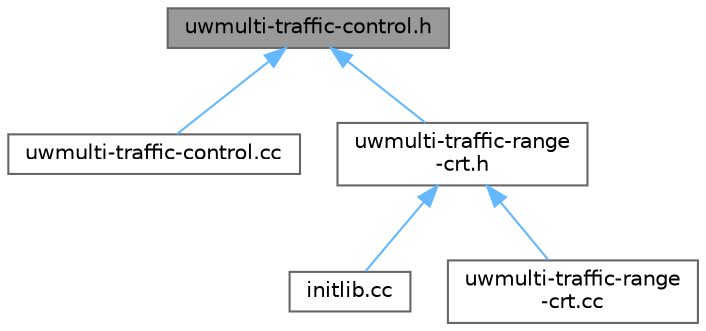 digraph "uwmulti-traffic-control.h"
{
 // LATEX_PDF_SIZE
  bgcolor="transparent";
  edge [fontname=Helvetica,fontsize=10,labelfontname=Helvetica,labelfontsize=10];
  node [fontname=Helvetica,fontsize=10,shape=box,height=0.2,width=0.4];
  Node1 [id="Node000001",label="uwmulti-traffic-control.h",height=0.2,width=0.4,color="gray40", fillcolor="grey60", style="filled", fontcolor="black",tooltip=" "];
  Node1 -> Node2 [id="edge1_Node000001_Node000002",dir="back",color="steelblue1",style="solid",tooltip=" "];
  Node2 [id="Node000002",label="uwmulti-traffic-control.cc",height=0.2,width=0.4,color="grey40", fillcolor="white", style="filled",URL="$uwmulti-traffic-control_8cc.html",tooltip="Implementation of UwMultiTrafficControl class."];
  Node1 -> Node3 [id="edge2_Node000001_Node000003",dir="back",color="steelblue1",style="solid",tooltip=" "];
  Node3 [id="Node000003",label="uwmulti-traffic-range\l-crt.h",height=0.2,width=0.4,color="grey40", fillcolor="white", style="filled",URL="$uwmulti-traffic-range-crt_8h.html",tooltip=" "];
  Node3 -> Node4 [id="edge3_Node000003_Node000004",dir="back",color="steelblue1",style="solid",tooltip=" "];
  Node4 [id="Node000004",label="initlib.cc",height=0.2,width=0.4,color="grey40", fillcolor="white", style="filled",URL="$DESERT__Addons_2uwmulti__traffic__control_2initlib_8cc.html",tooltip="file to initialize the libuwphysical.so library"];
  Node3 -> Node5 [id="edge4_Node000003_Node000005",dir="back",color="steelblue1",style="solid",tooltip=" "];
  Node5 [id="Node000005",label="uwmulti-traffic-range\l-crt.cc",height=0.2,width=0.4,color="grey40", fillcolor="white", style="filled",URL="$uwmulti-traffic-range-crt_8cc.html",tooltip="Implementation of UwMultiTrafficControl class."];
}
